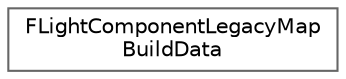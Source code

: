 digraph "Graphical Class Hierarchy"
{
 // INTERACTIVE_SVG=YES
 // LATEX_PDF_SIZE
  bgcolor="transparent";
  edge [fontname=Helvetica,fontsize=10,labelfontname=Helvetica,labelfontsize=10];
  node [fontname=Helvetica,fontsize=10,shape=box,height=0.2,width=0.4];
  rankdir="LR";
  Node0 [id="Node000000",label="FLightComponentLegacyMap\lBuildData",height=0.2,width=0.4,color="grey40", fillcolor="white", style="filled",URL="$db/d1e/classFLightComponentLegacyMapBuildData.html",tooltip=" "];
}
